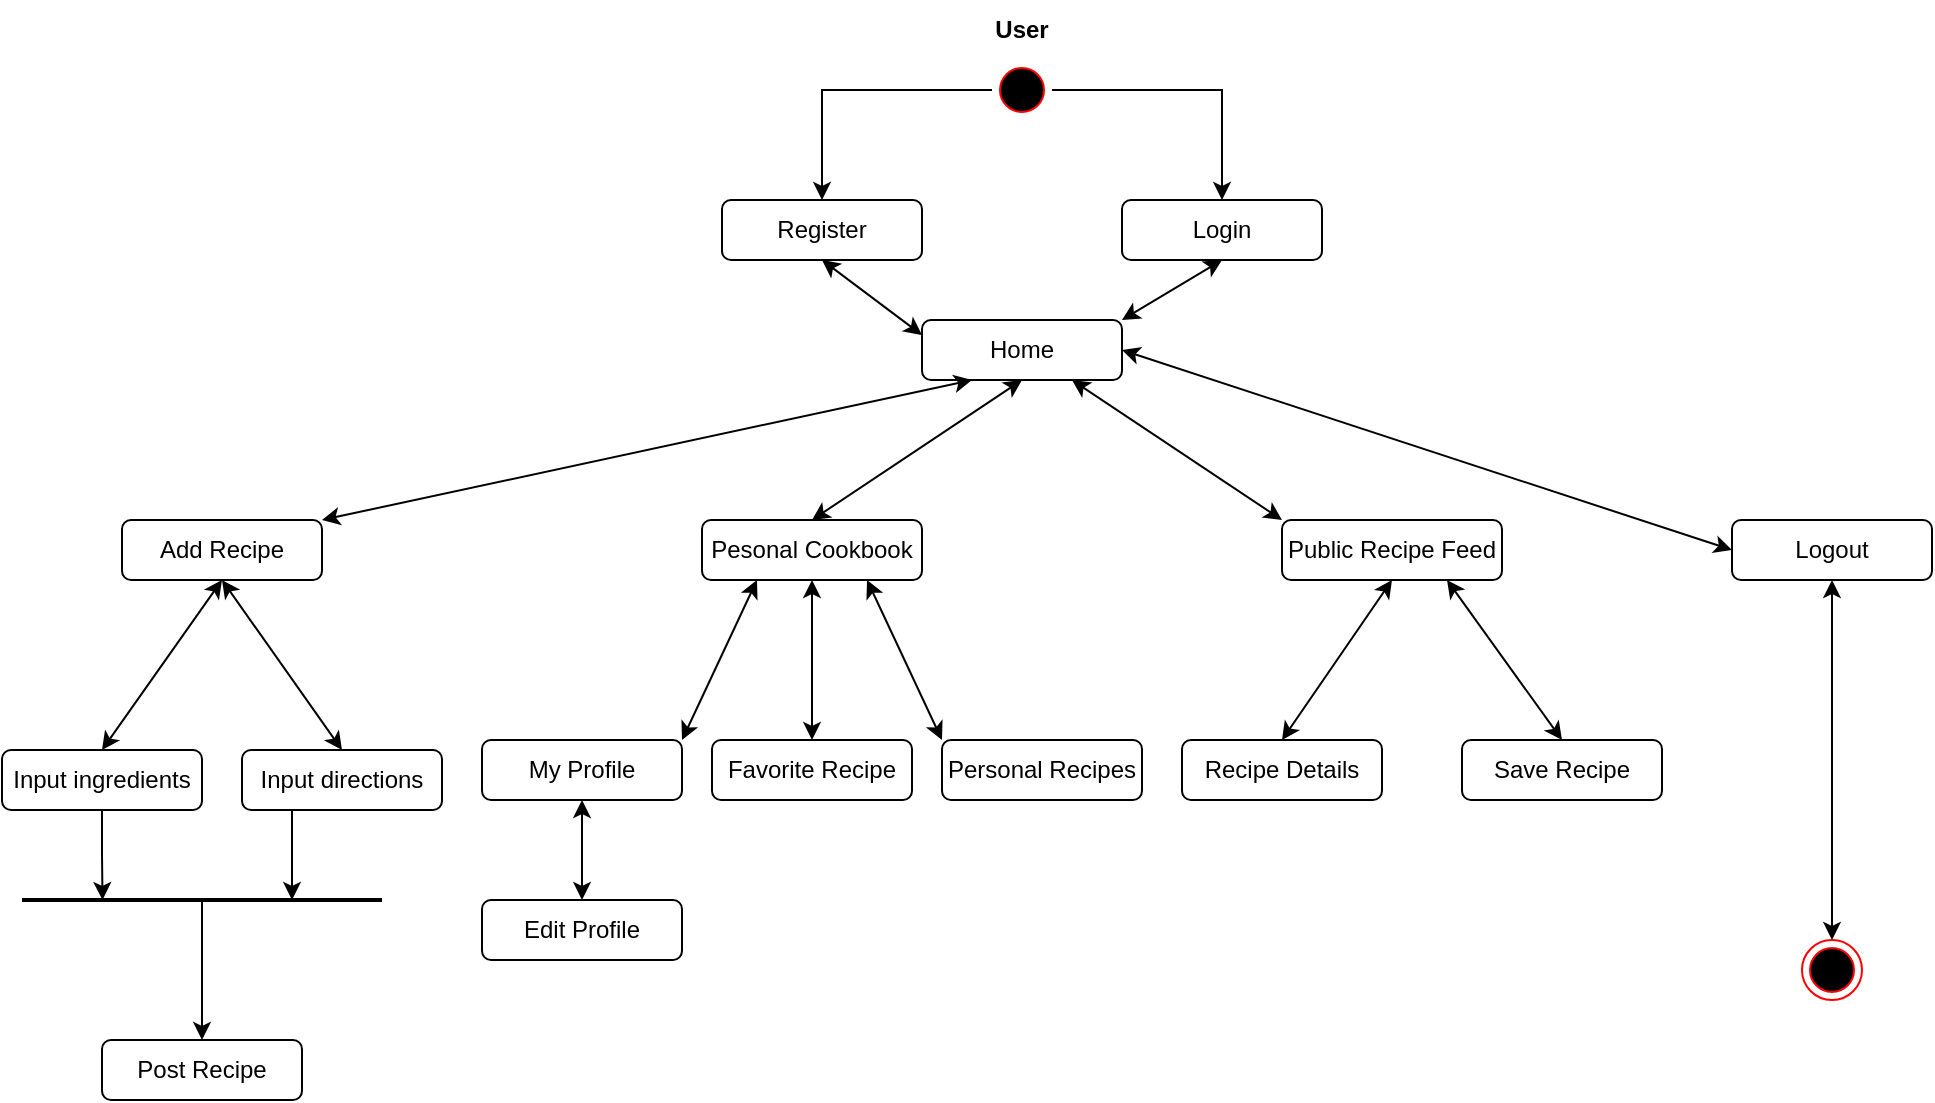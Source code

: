 <mxfile version="21.1.4" type="github">
  <diagram name="Page-1" id="Fsw7o8f_xQCobdHqsH01">
    <mxGraphModel dx="1105" dy="723" grid="1" gridSize="10" guides="1" tooltips="1" connect="1" arrows="1" fold="1" page="1" pageScale="1" pageWidth="1100" pageHeight="850" math="0" shadow="0">
      <root>
        <mxCell id="0" />
        <mxCell id="1" parent="0" />
        <mxCell id="KNuXZPVBmtlSGKYRK09C-23" style="edgeStyle=orthogonalEdgeStyle;rounded=0;orthogonalLoop=1;jettySize=auto;html=1;exitX=0.5;exitY=1;exitDx=0;exitDy=0;" edge="1" parent="1" source="KNuXZPVBmtlSGKYRK09C-2">
          <mxGeometry relative="1" as="geometry">
            <mxPoint x="420.043" y="180.391" as="targetPoint" />
          </mxGeometry>
        </mxCell>
        <mxCell id="KNuXZPVBmtlSGKYRK09C-2" value="Register" style="rounded=1;whiteSpace=wrap;html=1;" vertex="1" parent="1">
          <mxGeometry x="370" y="150" width="100" height="30" as="geometry" />
        </mxCell>
        <mxCell id="KNuXZPVBmtlSGKYRK09C-3" value="Login" style="rounded=1;whiteSpace=wrap;html=1;" vertex="1" parent="1">
          <mxGeometry x="570" y="150" width="100" height="30" as="geometry" />
        </mxCell>
        <mxCell id="KNuXZPVBmtlSGKYRK09C-4" value="Home" style="rounded=1;whiteSpace=wrap;html=1;" vertex="1" parent="1">
          <mxGeometry x="470" y="210" width="100" height="30" as="geometry" />
        </mxCell>
        <mxCell id="KNuXZPVBmtlSGKYRK09C-9" value="Add Recipe" style="rounded=1;whiteSpace=wrap;html=1;" vertex="1" parent="1">
          <mxGeometry x="70" y="310" width="100" height="30" as="geometry" />
        </mxCell>
        <mxCell id="KNuXZPVBmtlSGKYRK09C-11" value="Pesonal Cookbook" style="rounded=1;whiteSpace=wrap;html=1;" vertex="1" parent="1">
          <mxGeometry x="360" y="310" width="110" height="30" as="geometry" />
        </mxCell>
        <mxCell id="KNuXZPVBmtlSGKYRK09C-12" value="Public Recipe Feed" style="rounded=1;whiteSpace=wrap;html=1;" vertex="1" parent="1">
          <mxGeometry x="650" y="310" width="110" height="30" as="geometry" />
        </mxCell>
        <mxCell id="KNuXZPVBmtlSGKYRK09C-13" value="My Profile" style="rounded=1;whiteSpace=wrap;html=1;" vertex="1" parent="1">
          <mxGeometry x="250" y="420" width="100" height="30" as="geometry" />
        </mxCell>
        <mxCell id="KNuXZPVBmtlSGKYRK09C-14" value="Favorite Recipe" style="rounded=1;whiteSpace=wrap;html=1;" vertex="1" parent="1">
          <mxGeometry x="365" y="420" width="100" height="30" as="geometry" />
        </mxCell>
        <mxCell id="KNuXZPVBmtlSGKYRK09C-18" value="&lt;b&gt;User&lt;/b&gt;" style="text;html=1;strokeColor=none;fillColor=none;align=center;verticalAlign=middle;whiteSpace=wrap;rounded=0;" vertex="1" parent="1">
          <mxGeometry x="490" y="50" width="60" height="30" as="geometry" />
        </mxCell>
        <mxCell id="KNuXZPVBmtlSGKYRK09C-19" value="Recipe Details" style="rounded=1;whiteSpace=wrap;html=1;" vertex="1" parent="1">
          <mxGeometry x="600" y="420" width="100" height="30" as="geometry" />
        </mxCell>
        <mxCell id="KNuXZPVBmtlSGKYRK09C-20" value="Personal Recipes" style="rounded=1;whiteSpace=wrap;html=1;" vertex="1" parent="1">
          <mxGeometry x="480" y="420" width="100" height="30" as="geometry" />
        </mxCell>
        <mxCell id="KNuXZPVBmtlSGKYRK09C-24" value="" style="endArrow=classic;startArrow=classic;html=1;rounded=0;exitX=0.5;exitY=1;exitDx=0;exitDy=0;entryX=0;entryY=0.25;entryDx=0;entryDy=0;" edge="1" parent="1" source="KNuXZPVBmtlSGKYRK09C-2" target="KNuXZPVBmtlSGKYRK09C-4">
          <mxGeometry width="50" height="50" relative="1" as="geometry">
            <mxPoint x="530" y="370" as="sourcePoint" />
            <mxPoint x="580" y="320" as="targetPoint" />
          </mxGeometry>
        </mxCell>
        <mxCell id="KNuXZPVBmtlSGKYRK09C-26" value="" style="endArrow=classic;startArrow=classic;html=1;rounded=0;entryX=0.5;entryY=1;entryDx=0;entryDy=0;exitX=1;exitY=0;exitDx=0;exitDy=0;" edge="1" parent="1" source="KNuXZPVBmtlSGKYRK09C-4" target="KNuXZPVBmtlSGKYRK09C-3">
          <mxGeometry width="50" height="50" relative="1" as="geometry">
            <mxPoint x="530" y="370" as="sourcePoint" />
            <mxPoint x="580" y="320" as="targetPoint" />
          </mxGeometry>
        </mxCell>
        <mxCell id="KNuXZPVBmtlSGKYRK09C-27" value="" style="endArrow=classic;startArrow=classic;html=1;rounded=0;exitX=0.25;exitY=1;exitDx=0;exitDy=0;entryX=1;entryY=0;entryDx=0;entryDy=0;" edge="1" parent="1" source="KNuXZPVBmtlSGKYRK09C-4" target="KNuXZPVBmtlSGKYRK09C-9">
          <mxGeometry width="50" height="50" relative="1" as="geometry">
            <mxPoint x="530" y="370" as="sourcePoint" />
            <mxPoint x="580" y="320" as="targetPoint" />
          </mxGeometry>
        </mxCell>
        <mxCell id="KNuXZPVBmtlSGKYRK09C-28" value="" style="endArrow=classic;startArrow=classic;html=1;rounded=0;exitX=0.5;exitY=0;exitDx=0;exitDy=0;entryX=0.5;entryY=1;entryDx=0;entryDy=0;" edge="1" parent="1" source="KNuXZPVBmtlSGKYRK09C-11" target="KNuXZPVBmtlSGKYRK09C-4">
          <mxGeometry width="50" height="50" relative="1" as="geometry">
            <mxPoint x="530" y="380" as="sourcePoint" />
            <mxPoint x="580" y="330" as="targetPoint" />
          </mxGeometry>
        </mxCell>
        <mxCell id="KNuXZPVBmtlSGKYRK09C-29" value="" style="endArrow=classic;startArrow=classic;html=1;rounded=0;exitX=0;exitY=0;exitDx=0;exitDy=0;entryX=0.75;entryY=1;entryDx=0;entryDy=0;" edge="1" parent="1" source="KNuXZPVBmtlSGKYRK09C-12" target="KNuXZPVBmtlSGKYRK09C-4">
          <mxGeometry width="50" height="50" relative="1" as="geometry">
            <mxPoint x="530" y="380" as="sourcePoint" />
            <mxPoint x="580" y="330" as="targetPoint" />
          </mxGeometry>
        </mxCell>
        <mxCell id="KNuXZPVBmtlSGKYRK09C-30" value="" style="endArrow=classic;startArrow=classic;html=1;rounded=0;exitX=1;exitY=0;exitDx=0;exitDy=0;entryX=0.25;entryY=1;entryDx=0;entryDy=0;" edge="1" parent="1" source="KNuXZPVBmtlSGKYRK09C-13" target="KNuXZPVBmtlSGKYRK09C-11">
          <mxGeometry width="50" height="50" relative="1" as="geometry">
            <mxPoint x="530" y="380" as="sourcePoint" />
            <mxPoint x="580" y="330" as="targetPoint" />
          </mxGeometry>
        </mxCell>
        <mxCell id="KNuXZPVBmtlSGKYRK09C-31" value="" style="endArrow=classic;startArrow=classic;html=1;rounded=0;exitX=0.5;exitY=0;exitDx=0;exitDy=0;entryX=0.5;entryY=1;entryDx=0;entryDy=0;" edge="1" parent="1" source="KNuXZPVBmtlSGKYRK09C-14" target="KNuXZPVBmtlSGKYRK09C-11">
          <mxGeometry width="50" height="50" relative="1" as="geometry">
            <mxPoint x="560" y="370" as="sourcePoint" />
            <mxPoint x="610" y="320" as="targetPoint" />
          </mxGeometry>
        </mxCell>
        <mxCell id="KNuXZPVBmtlSGKYRK09C-32" value="" style="endArrow=classic;startArrow=classic;html=1;rounded=0;exitX=0;exitY=0;exitDx=0;exitDy=0;entryX=0.75;entryY=1;entryDx=0;entryDy=0;" edge="1" parent="1" source="KNuXZPVBmtlSGKYRK09C-20" target="KNuXZPVBmtlSGKYRK09C-11">
          <mxGeometry width="50" height="50" relative="1" as="geometry">
            <mxPoint x="560" y="370" as="sourcePoint" />
            <mxPoint x="610" y="320" as="targetPoint" />
          </mxGeometry>
        </mxCell>
        <mxCell id="KNuXZPVBmtlSGKYRK09C-33" value="" style="endArrow=classic;startArrow=classic;html=1;rounded=0;entryX=0.5;entryY=0;entryDx=0;entryDy=0;exitX=0.5;exitY=1;exitDx=0;exitDy=0;" edge="1" parent="1" source="KNuXZPVBmtlSGKYRK09C-12" target="KNuXZPVBmtlSGKYRK09C-19">
          <mxGeometry width="50" height="50" relative="1" as="geometry">
            <mxPoint x="560" y="370" as="sourcePoint" />
            <mxPoint x="610" y="320" as="targetPoint" />
          </mxGeometry>
        </mxCell>
        <mxCell id="KNuXZPVBmtlSGKYRK09C-34" value="Save Recipe" style="rounded=1;whiteSpace=wrap;html=1;" vertex="1" parent="1">
          <mxGeometry x="740" y="420" width="100" height="30" as="geometry" />
        </mxCell>
        <mxCell id="KNuXZPVBmtlSGKYRK09C-35" value="" style="endArrow=classic;startArrow=classic;html=1;rounded=0;entryX=0.5;entryY=0;entryDx=0;entryDy=0;exitX=0.75;exitY=1;exitDx=0;exitDy=0;" edge="1" parent="1" source="KNuXZPVBmtlSGKYRK09C-12" target="KNuXZPVBmtlSGKYRK09C-34">
          <mxGeometry width="50" height="50" relative="1" as="geometry">
            <mxPoint x="885" y="340" as="sourcePoint" />
            <mxPoint x="820" y="430" as="targetPoint" />
          </mxGeometry>
        </mxCell>
        <mxCell id="KNuXZPVBmtlSGKYRK09C-39" style="edgeStyle=orthogonalEdgeStyle;rounded=0;orthogonalLoop=1;jettySize=auto;html=1;exitX=1;exitY=0.5;exitDx=0;exitDy=0;" edge="1" parent="1" source="KNuXZPVBmtlSGKYRK09C-36" target="KNuXZPVBmtlSGKYRK09C-3">
          <mxGeometry relative="1" as="geometry" />
        </mxCell>
        <mxCell id="KNuXZPVBmtlSGKYRK09C-40" style="edgeStyle=orthogonalEdgeStyle;rounded=0;orthogonalLoop=1;jettySize=auto;html=1;exitX=0;exitY=0.5;exitDx=0;exitDy=0;entryX=0.5;entryY=0;entryDx=0;entryDy=0;" edge="1" parent="1" source="KNuXZPVBmtlSGKYRK09C-36" target="KNuXZPVBmtlSGKYRK09C-2">
          <mxGeometry relative="1" as="geometry" />
        </mxCell>
        <mxCell id="KNuXZPVBmtlSGKYRK09C-36" value="" style="ellipse;html=1;shape=startState;fillColor=#000000;strokeColor=#ff0000;" vertex="1" parent="1">
          <mxGeometry x="505" y="80" width="30" height="30" as="geometry" />
        </mxCell>
        <mxCell id="KNuXZPVBmtlSGKYRK09C-60" style="edgeStyle=orthogonalEdgeStyle;rounded=0;orthogonalLoop=1;jettySize=auto;html=1;exitX=0.5;exitY=1;exitDx=0;exitDy=0;" edge="1" parent="1" source="KNuXZPVBmtlSGKYRK09C-41">
          <mxGeometry relative="1" as="geometry">
            <mxPoint x="60.263" y="500" as="targetPoint" />
          </mxGeometry>
        </mxCell>
        <mxCell id="KNuXZPVBmtlSGKYRK09C-41" value="Input ingredients" style="rounded=1;whiteSpace=wrap;html=1;" vertex="1" parent="1">
          <mxGeometry x="10" y="425" width="100" height="30" as="geometry" />
        </mxCell>
        <mxCell id="KNuXZPVBmtlSGKYRK09C-43" value="" style="endArrow=classic;startArrow=classic;html=1;rounded=0;exitX=0.5;exitY=0;exitDx=0;exitDy=0;entryX=0.5;entryY=1;entryDx=0;entryDy=0;" edge="1" parent="1" source="KNuXZPVBmtlSGKYRK09C-41" target="KNuXZPVBmtlSGKYRK09C-9">
          <mxGeometry width="50" height="50" relative="1" as="geometry">
            <mxPoint x="440" y="430" as="sourcePoint" />
            <mxPoint x="503" y="350" as="targetPoint" />
          </mxGeometry>
        </mxCell>
        <mxCell id="KNuXZPVBmtlSGKYRK09C-44" value="Edit Profile" style="rounded=1;whiteSpace=wrap;html=1;" vertex="1" parent="1">
          <mxGeometry x="250" y="500" width="100" height="30" as="geometry" />
        </mxCell>
        <mxCell id="KNuXZPVBmtlSGKYRK09C-45" value="" style="endArrow=classic;startArrow=classic;html=1;rounded=0;exitX=0.5;exitY=0;exitDx=0;exitDy=0;entryX=0.5;entryY=1;entryDx=0;entryDy=0;" edge="1" parent="1" source="KNuXZPVBmtlSGKYRK09C-44" target="KNuXZPVBmtlSGKYRK09C-13">
          <mxGeometry width="50" height="50" relative="1" as="geometry">
            <mxPoint x="440" y="430" as="sourcePoint" />
            <mxPoint x="503" y="350" as="targetPoint" />
          </mxGeometry>
        </mxCell>
        <mxCell id="KNuXZPVBmtlSGKYRK09C-47" value="Logout" style="rounded=1;whiteSpace=wrap;html=1;" vertex="1" parent="1">
          <mxGeometry x="875" y="310" width="100" height="30" as="geometry" />
        </mxCell>
        <mxCell id="KNuXZPVBmtlSGKYRK09C-49" value="" style="ellipse;html=1;shape=endState;fillColor=#000000;strokeColor=#ff0000;" vertex="1" parent="1">
          <mxGeometry x="910" y="520" width="30" height="30" as="geometry" />
        </mxCell>
        <mxCell id="KNuXZPVBmtlSGKYRK09C-54" value="" style="endArrow=classic;startArrow=classic;html=1;rounded=0;exitX=0;exitY=0.5;exitDx=0;exitDy=0;entryX=1;entryY=0.5;entryDx=0;entryDy=0;" edge="1" parent="1" source="KNuXZPVBmtlSGKYRK09C-47" target="KNuXZPVBmtlSGKYRK09C-4">
          <mxGeometry width="50" height="50" relative="1" as="geometry">
            <mxPoint x="830" y="320" as="sourcePoint" />
            <mxPoint x="555" y="250" as="targetPoint" />
          </mxGeometry>
        </mxCell>
        <mxCell id="KNuXZPVBmtlSGKYRK09C-56" value="" style="endArrow=classic;startArrow=classic;html=1;rounded=0;exitX=0.5;exitY=0;exitDx=0;exitDy=0;entryX=0.5;entryY=1;entryDx=0;entryDy=0;" edge="1" parent="1" source="KNuXZPVBmtlSGKYRK09C-49" target="KNuXZPVBmtlSGKYRK09C-47">
          <mxGeometry width="50" height="50" relative="1" as="geometry">
            <mxPoint x="550" y="350" as="sourcePoint" />
            <mxPoint x="600" y="300" as="targetPoint" />
          </mxGeometry>
        </mxCell>
        <mxCell id="KNuXZPVBmtlSGKYRK09C-57" value="" style="endArrow=none;html=1;rounded=0;strokeWidth=2;" edge="1" parent="1">
          <mxGeometry width="50" height="50" relative="1" as="geometry">
            <mxPoint x="20" y="500" as="sourcePoint" />
            <mxPoint x="200" y="500" as="targetPoint" />
          </mxGeometry>
        </mxCell>
        <mxCell id="KNuXZPVBmtlSGKYRK09C-58" value="Post Recipe" style="rounded=1;whiteSpace=wrap;html=1;" vertex="1" parent="1">
          <mxGeometry x="60" y="570" width="100" height="30" as="geometry" />
        </mxCell>
        <mxCell id="KNuXZPVBmtlSGKYRK09C-61" style="edgeStyle=orthogonalEdgeStyle;rounded=0;orthogonalLoop=1;jettySize=auto;html=1;exitX=0.25;exitY=1;exitDx=0;exitDy=0;" edge="1" parent="1" source="KNuXZPVBmtlSGKYRK09C-59">
          <mxGeometry relative="1" as="geometry">
            <mxPoint x="155" y="500" as="targetPoint" />
          </mxGeometry>
        </mxCell>
        <mxCell id="KNuXZPVBmtlSGKYRK09C-59" value="Input directions" style="rounded=1;whiteSpace=wrap;html=1;" vertex="1" parent="1">
          <mxGeometry x="130" y="425" width="100" height="30" as="geometry" />
        </mxCell>
        <mxCell id="KNuXZPVBmtlSGKYRK09C-63" value="" style="endArrow=classic;html=1;rounded=0;entryX=0.5;entryY=0;entryDx=0;entryDy=0;" edge="1" parent="1" target="KNuXZPVBmtlSGKYRK09C-58">
          <mxGeometry width="50" height="50" relative="1" as="geometry">
            <mxPoint x="110" y="500" as="sourcePoint" />
            <mxPoint x="540" y="490" as="targetPoint" />
          </mxGeometry>
        </mxCell>
        <mxCell id="KNuXZPVBmtlSGKYRK09C-64" value="" style="endArrow=classic;startArrow=classic;html=1;rounded=0;entryX=0.5;entryY=0;entryDx=0;entryDy=0;" edge="1" parent="1" target="KNuXZPVBmtlSGKYRK09C-59">
          <mxGeometry width="50" height="50" relative="1" as="geometry">
            <mxPoint x="120" y="340" as="sourcePoint" />
            <mxPoint x="540" y="490" as="targetPoint" />
          </mxGeometry>
        </mxCell>
      </root>
    </mxGraphModel>
  </diagram>
</mxfile>
